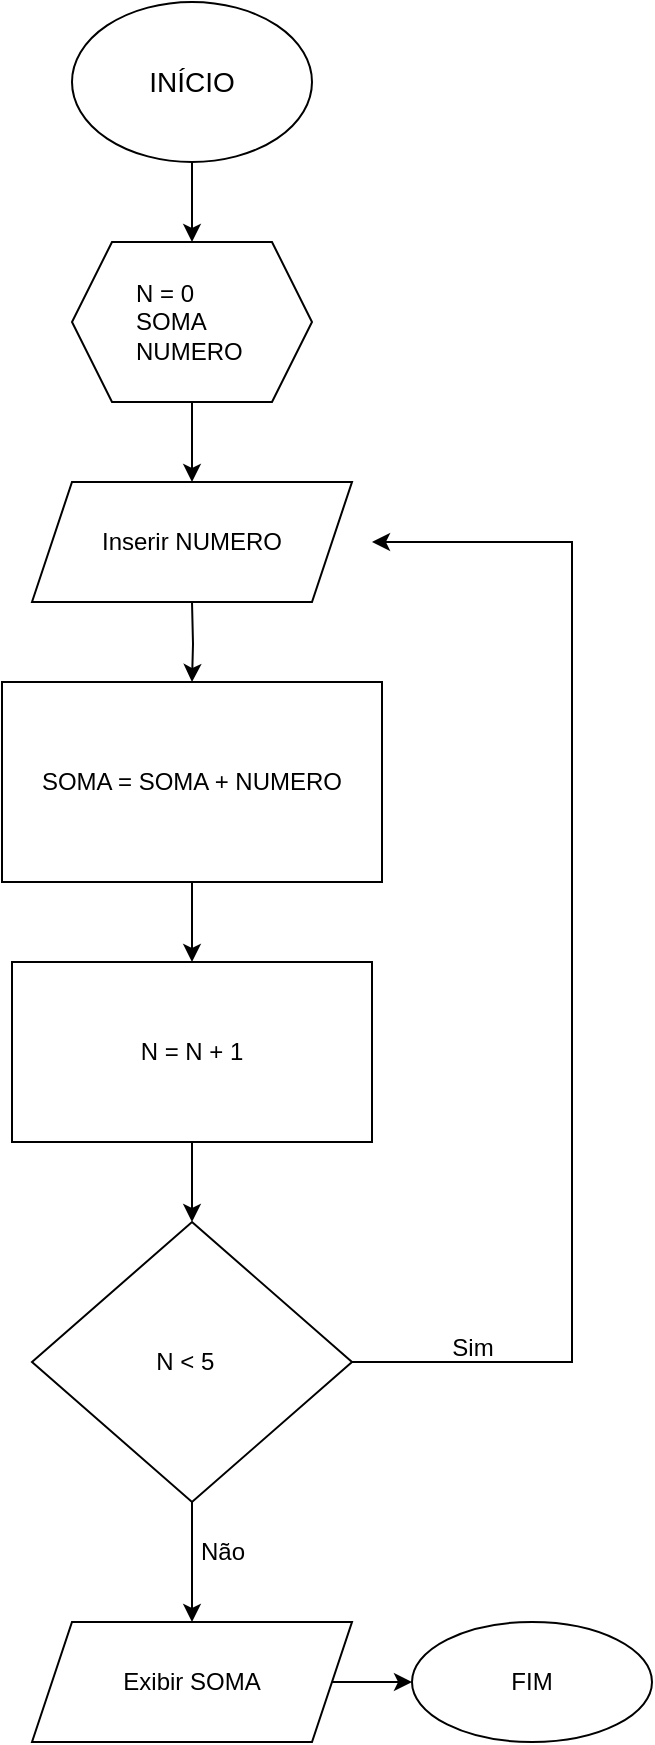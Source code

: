 <mxfile version="24.7.7">
  <diagram name="Página-1" id="Op7FiMvRSfMlOBJ0hDqU">
    <mxGraphModel dx="1434" dy="786" grid="1" gridSize="10" guides="1" tooltips="1" connect="1" arrows="1" fold="1" page="1" pageScale="1" pageWidth="827" pageHeight="1169" math="0" shadow="0">
      <root>
        <mxCell id="0" />
        <mxCell id="1" parent="0" />
        <mxCell id="vdks_2UEX-QShh6Ju7JQ-2" value="" style="edgeStyle=orthogonalEdgeStyle;rounded=0;orthogonalLoop=1;jettySize=auto;html=1;" parent="1" source="f2oUN3H5Jz7DGEwyOzhw-1" target="vdks_2UEX-QShh6Ju7JQ-1" edge="1">
          <mxGeometry relative="1" as="geometry" />
        </mxCell>
        <mxCell id="f2oUN3H5Jz7DGEwyOzhw-1" value="&lt;span style=&quot;font-size: 14px;&quot;&gt;INÍCIO&lt;/span&gt;" style="ellipse;whiteSpace=wrap;html=1;" parent="1" vertex="1">
          <mxGeometry x="230" width="120" height="80" as="geometry" />
        </mxCell>
        <mxCell id="f2oUN3H5Jz7DGEwyOzhw-2" value="Inserir NUMERO" style="shape=parallelogram;perimeter=parallelogramPerimeter;whiteSpace=wrap;html=1;fixedSize=1;" parent="1" vertex="1">
          <mxGeometry x="210" y="240" width="160" height="60" as="geometry" />
        </mxCell>
        <mxCell id="vdks_2UEX-QShh6Ju7JQ-7" value="" style="edgeStyle=orthogonalEdgeStyle;rounded=0;orthogonalLoop=1;jettySize=auto;html=1;" parent="1" source="f2oUN3H5Jz7DGEwyOzhw-3" target="vdks_2UEX-QShh6Ju7JQ-5" edge="1">
          <mxGeometry relative="1" as="geometry" />
        </mxCell>
        <mxCell id="f2oUN3H5Jz7DGEwyOzhw-3" value="N &amp;lt; 5&amp;nbsp;&amp;nbsp;" style="rhombus;whiteSpace=wrap;html=1;" parent="1" vertex="1">
          <mxGeometry x="210" y="610" width="160" height="140" as="geometry" />
        </mxCell>
        <mxCell id="f2oUN3H5Jz7DGEwyOzhw-8" value="" style="edgeStyle=orthogonalEdgeStyle;rounded=0;orthogonalLoop=1;jettySize=auto;html=1;" parent="1" target="f2oUN3H5Jz7DGEwyOzhw-7" edge="1">
          <mxGeometry relative="1" as="geometry">
            <mxPoint x="290" y="300" as="sourcePoint" />
          </mxGeometry>
        </mxCell>
        <mxCell id="f2oUN3H5Jz7DGEwyOzhw-10" value="" style="edgeStyle=orthogonalEdgeStyle;rounded=0;orthogonalLoop=1;jettySize=auto;html=1;" parent="1" source="f2oUN3H5Jz7DGEwyOzhw-7" target="f2oUN3H5Jz7DGEwyOzhw-9" edge="1">
          <mxGeometry relative="1" as="geometry" />
        </mxCell>
        <mxCell id="f2oUN3H5Jz7DGEwyOzhw-7" value="SOMA = SOMA + NUMERO" style="rounded=0;whiteSpace=wrap;html=1;" parent="1" vertex="1">
          <mxGeometry x="195" y="340" width="190" height="100" as="geometry" />
        </mxCell>
        <mxCell id="f2oUN3H5Jz7DGEwyOzhw-11" value="" style="edgeStyle=orthogonalEdgeStyle;rounded=0;orthogonalLoop=1;jettySize=auto;html=1;" parent="1" source="f2oUN3H5Jz7DGEwyOzhw-9" target="f2oUN3H5Jz7DGEwyOzhw-3" edge="1">
          <mxGeometry relative="1" as="geometry" />
        </mxCell>
        <mxCell id="f2oUN3H5Jz7DGEwyOzhw-9" value="N = N + 1" style="rounded=0;whiteSpace=wrap;html=1;" parent="1" vertex="1">
          <mxGeometry x="200" y="480" width="180" height="90" as="geometry" />
        </mxCell>
        <mxCell id="f2oUN3H5Jz7DGEwyOzhw-12" value="" style="edgeStyle=none;orthogonalLoop=1;jettySize=auto;html=1;rounded=0;" parent="1" edge="1">
          <mxGeometry width="100" relative="1" as="geometry">
            <mxPoint x="370" y="680" as="sourcePoint" />
            <mxPoint x="380" y="270" as="targetPoint" />
            <Array as="points">
              <mxPoint x="480" y="680" />
              <mxPoint x="480" y="270" />
            </Array>
          </mxGeometry>
        </mxCell>
        <mxCell id="f2oUN3H5Jz7DGEwyOzhw-13" value="Sim" style="text;html=1;align=center;verticalAlign=middle;resizable=0;points=[];autosize=1;strokeColor=none;fillColor=none;" parent="1" vertex="1">
          <mxGeometry x="410" y="658" width="40" height="30" as="geometry" />
        </mxCell>
        <mxCell id="f2oUN3H5Jz7DGEwyOzhw-18" value="FIM" style="ellipse;whiteSpace=wrap;html=1;" parent="1" vertex="1">
          <mxGeometry x="400" y="810" width="120" height="60" as="geometry" />
        </mxCell>
        <mxCell id="f2oUN3H5Jz7DGEwyOzhw-20" value="Não" style="text;html=1;align=center;verticalAlign=middle;resizable=0;points=[];autosize=1;strokeColor=none;fillColor=none;" parent="1" vertex="1">
          <mxGeometry x="280" y="760" width="50" height="30" as="geometry" />
        </mxCell>
        <mxCell id="vdks_2UEX-QShh6Ju7JQ-4" value="" style="edgeStyle=orthogonalEdgeStyle;rounded=0;orthogonalLoop=1;jettySize=auto;html=1;" parent="1" source="vdks_2UEX-QShh6Ju7JQ-1" target="f2oUN3H5Jz7DGEwyOzhw-2" edge="1">
          <mxGeometry relative="1" as="geometry" />
        </mxCell>
        <mxCell id="vdks_2UEX-QShh6Ju7JQ-1" value="&amp;nbsp; &amp;nbsp; &amp;nbsp; &amp;nbsp; &amp;nbsp;N = 0&lt;div&gt;&lt;span style=&quot;background-color: initial;&quot;&gt;&amp;nbsp; &amp;nbsp; &amp;nbsp; &amp;nbsp; &amp;nbsp;SOMA&lt;/span&gt;&lt;/div&gt;&lt;div&gt;&lt;span style=&quot;background-color: initial;&quot;&gt;&amp;nbsp; &amp;nbsp; &amp;nbsp; &amp;nbsp; &amp;nbsp;NUMERO&lt;/span&gt;&lt;/div&gt;" style="shape=hexagon;perimeter=hexagonPerimeter2;whiteSpace=wrap;html=1;fixedSize=1;align=left;" parent="1" vertex="1">
          <mxGeometry x="230" y="120" width="120" height="80" as="geometry" />
        </mxCell>
        <mxCell id="vdks_2UEX-QShh6Ju7JQ-6" value="" style="edgeStyle=orthogonalEdgeStyle;rounded=0;orthogonalLoop=1;jettySize=auto;html=1;" parent="1" source="vdks_2UEX-QShh6Ju7JQ-5" target="f2oUN3H5Jz7DGEwyOzhw-18" edge="1">
          <mxGeometry relative="1" as="geometry" />
        </mxCell>
        <mxCell id="vdks_2UEX-QShh6Ju7JQ-5" value="Exibir SOMA" style="shape=parallelogram;perimeter=parallelogramPerimeter;whiteSpace=wrap;html=1;fixedSize=1;" parent="1" vertex="1">
          <mxGeometry x="210" y="810" width="160" height="60" as="geometry" />
        </mxCell>
      </root>
    </mxGraphModel>
  </diagram>
</mxfile>
